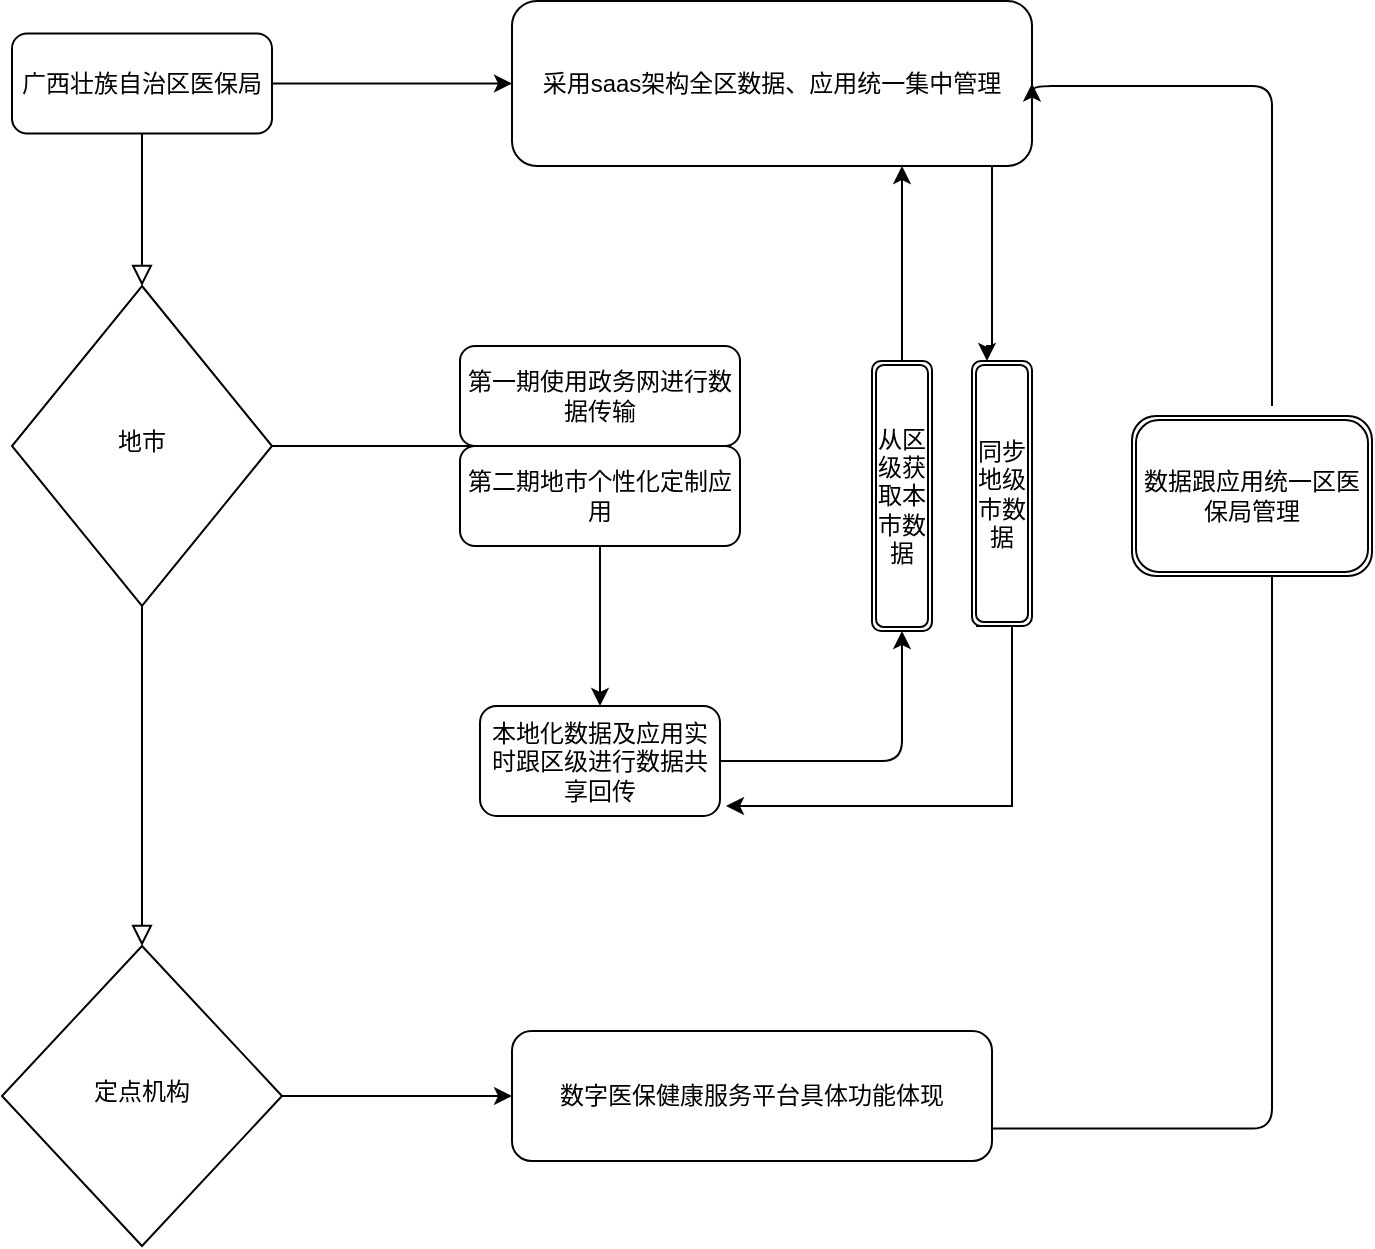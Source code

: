 <mxfile version="13.9.2" type="github">
  <diagram id="C5RBs43oDa-KdzZeNtuy" name="Page-1">
    <mxGraphModel dx="1422" dy="713" grid="1" gridSize="10" guides="1" tooltips="1" connect="1" arrows="1" fold="1" page="1" pageScale="1" pageWidth="827" pageHeight="1169" math="0" shadow="0">
      <root>
        <mxCell id="WIyWlLk6GJQsqaUBKTNV-0" />
        <mxCell id="WIyWlLk6GJQsqaUBKTNV-1" parent="WIyWlLk6GJQsqaUBKTNV-0" />
        <mxCell id="WIyWlLk6GJQsqaUBKTNV-2" value="" style="rounded=0;html=1;jettySize=auto;orthogonalLoop=1;fontSize=11;endArrow=block;endFill=0;endSize=8;strokeWidth=1;shadow=0;labelBackgroundColor=none;edgeStyle=orthogonalEdgeStyle;" parent="WIyWlLk6GJQsqaUBKTNV-1" source="WIyWlLk6GJQsqaUBKTNV-3" target="WIyWlLk6GJQsqaUBKTNV-6" edge="1">
          <mxGeometry relative="1" as="geometry" />
        </mxCell>
        <mxCell id="YHyM5I8geoffYpOXfYjA-1" value="" style="edgeStyle=orthogonalEdgeStyle;rounded=0;orthogonalLoop=1;jettySize=auto;html=1;" edge="1" parent="WIyWlLk6GJQsqaUBKTNV-1" source="WIyWlLk6GJQsqaUBKTNV-3" target="YHyM5I8geoffYpOXfYjA-0">
          <mxGeometry relative="1" as="geometry" />
        </mxCell>
        <mxCell id="WIyWlLk6GJQsqaUBKTNV-3" value="广西壮族自治区医保局" style="rounded=1;whiteSpace=wrap;html=1;fontSize=12;glass=0;strokeWidth=1;shadow=0;" parent="WIyWlLk6GJQsqaUBKTNV-1" vertex="1">
          <mxGeometry x="120" y="43.75" width="130" height="50" as="geometry" />
        </mxCell>
        <mxCell id="WIyWlLk6GJQsqaUBKTNV-4" value="" style="rounded=0;html=1;jettySize=auto;orthogonalLoop=1;fontSize=11;endArrow=block;endFill=0;endSize=8;strokeWidth=1;shadow=0;labelBackgroundColor=none;edgeStyle=orthogonalEdgeStyle;" parent="WIyWlLk6GJQsqaUBKTNV-1" source="WIyWlLk6GJQsqaUBKTNV-6" target="WIyWlLk6GJQsqaUBKTNV-10" edge="1">
          <mxGeometry y="20" relative="1" as="geometry">
            <mxPoint as="offset" />
          </mxGeometry>
        </mxCell>
        <mxCell id="YHyM5I8geoffYpOXfYjA-5" value="" style="edgeStyle=orthogonalEdgeStyle;rounded=0;orthogonalLoop=1;jettySize=auto;html=1;" edge="1" parent="WIyWlLk6GJQsqaUBKTNV-1" source="WIyWlLk6GJQsqaUBKTNV-6">
          <mxGeometry relative="1" as="geometry">
            <mxPoint x="370" y="250" as="targetPoint" />
          </mxGeometry>
        </mxCell>
        <mxCell id="WIyWlLk6GJQsqaUBKTNV-6" value="地市" style="rhombus;whiteSpace=wrap;html=1;shadow=0;fontFamily=Helvetica;fontSize=12;align=center;strokeWidth=1;spacing=6;spacingTop=-4;" parent="WIyWlLk6GJQsqaUBKTNV-1" vertex="1">
          <mxGeometry x="120" y="170" width="130" height="160" as="geometry" />
        </mxCell>
        <mxCell id="YHyM5I8geoffYpOXfYjA-26" value="" style="edgeStyle=orthogonalEdgeStyle;rounded=0;orthogonalLoop=1;jettySize=auto;html=1;" edge="1" parent="WIyWlLk6GJQsqaUBKTNV-1" source="WIyWlLk6GJQsqaUBKTNV-10" target="YHyM5I8geoffYpOXfYjA-8">
          <mxGeometry relative="1" as="geometry" />
        </mxCell>
        <mxCell id="WIyWlLk6GJQsqaUBKTNV-10" value="定点机构" style="rhombus;whiteSpace=wrap;html=1;shadow=0;fontFamily=Helvetica;fontSize=12;align=center;strokeWidth=1;spacing=6;spacingTop=-4;" parent="WIyWlLk6GJQsqaUBKTNV-1" vertex="1">
          <mxGeometry x="115" y="500" width="140" height="150" as="geometry" />
        </mxCell>
        <mxCell id="YHyM5I8geoffYpOXfYjA-38" value="" style="edgeStyle=orthogonalEdgeStyle;rounded=0;orthogonalLoop=1;jettySize=auto;html=1;entryX=0.25;entryY=0;entryDx=0;entryDy=0;" edge="1" parent="WIyWlLk6GJQsqaUBKTNV-1" source="YHyM5I8geoffYpOXfYjA-0" target="YHyM5I8geoffYpOXfYjA-37">
          <mxGeometry relative="1" as="geometry">
            <mxPoint x="610" y="200" as="targetPoint" />
            <Array as="points">
              <mxPoint x="610" y="200" />
              <mxPoint x="608" y="200" />
            </Array>
          </mxGeometry>
        </mxCell>
        <mxCell id="YHyM5I8geoffYpOXfYjA-0" value="采用saas架构全区数据、应用统一集中管理" style="whiteSpace=wrap;html=1;rounded=1;shadow=0;strokeWidth=1;glass=0;" vertex="1" parent="WIyWlLk6GJQsqaUBKTNV-1">
          <mxGeometry x="370" y="27.5" width="260" height="82.5" as="geometry" />
        </mxCell>
        <mxCell id="YHyM5I8geoffYpOXfYjA-7" value="第一期使用政务网进行数据传输" style="rounded=1;whiteSpace=wrap;html=1;" vertex="1" parent="WIyWlLk6GJQsqaUBKTNV-1">
          <mxGeometry x="344" y="200" width="140" height="50" as="geometry" />
        </mxCell>
        <mxCell id="YHyM5I8geoffYpOXfYjA-8" value="数字医保健康服务平台具体功能体现" style="rounded=1;whiteSpace=wrap;html=1;" vertex="1" parent="WIyWlLk6GJQsqaUBKTNV-1">
          <mxGeometry x="370" y="542.5" width="240" height="65" as="geometry" />
        </mxCell>
        <mxCell id="YHyM5I8geoffYpOXfYjA-15" value="" style="edgeStyle=segmentEdgeStyle;endArrow=classic;html=1;exitX=1;exitY=0.75;exitDx=0;exitDy=0;" edge="1" parent="WIyWlLk6GJQsqaUBKTNV-1" source="YHyM5I8geoffYpOXfYjA-8">
          <mxGeometry width="50" height="50" relative="1" as="geometry">
            <mxPoint x="600" y="530" as="sourcePoint" />
            <mxPoint x="720" y="290" as="targetPoint" />
            <Array as="points">
              <mxPoint x="750" y="591" />
              <mxPoint x="750" y="290" />
            </Array>
          </mxGeometry>
        </mxCell>
        <mxCell id="YHyM5I8geoffYpOXfYjA-16" value="数据跟应用统一区医保局管理" style="shape=ext;double=1;rounded=1;whiteSpace=wrap;html=1;" vertex="1" parent="WIyWlLk6GJQsqaUBKTNV-1">
          <mxGeometry x="680" y="235" width="120" height="80" as="geometry" />
        </mxCell>
        <mxCell id="YHyM5I8geoffYpOXfYjA-18" value="" style="edgeStyle=segmentEdgeStyle;endArrow=classic;html=1;entryX=1;entryY=0.5;entryDx=0;entryDy=0;" edge="1" parent="WIyWlLk6GJQsqaUBKTNV-1" target="YHyM5I8geoffYpOXfYjA-0">
          <mxGeometry width="50" height="50" relative="1" as="geometry">
            <mxPoint x="750" y="230" as="sourcePoint" />
            <mxPoint x="640" y="70" as="targetPoint" />
            <Array as="points">
              <mxPoint x="750" y="70" />
              <mxPoint x="630" y="70" />
            </Array>
          </mxGeometry>
        </mxCell>
        <mxCell id="YHyM5I8geoffYpOXfYjA-23" value="" style="edgeStyle=orthogonalEdgeStyle;rounded=0;orthogonalLoop=1;jettySize=auto;html=1;" edge="1" parent="WIyWlLk6GJQsqaUBKTNV-1" source="YHyM5I8geoffYpOXfYjA-21" target="YHyM5I8geoffYpOXfYjA-22">
          <mxGeometry relative="1" as="geometry" />
        </mxCell>
        <mxCell id="YHyM5I8geoffYpOXfYjA-21" value="第二期地市个性化定制应用" style="rounded=1;whiteSpace=wrap;html=1;" vertex="1" parent="WIyWlLk6GJQsqaUBKTNV-1">
          <mxGeometry x="344" y="250" width="140" height="50" as="geometry" />
        </mxCell>
        <mxCell id="YHyM5I8geoffYpOXfYjA-22" value="本地化数据及应用实时跟区级进行数据共享回传" style="whiteSpace=wrap;html=1;rounded=1;" vertex="1" parent="WIyWlLk6GJQsqaUBKTNV-1">
          <mxGeometry x="354" y="380" width="120" height="55" as="geometry" />
        </mxCell>
        <mxCell id="YHyM5I8geoffYpOXfYjA-32" value="" style="edgeStyle=segmentEdgeStyle;endArrow=classic;html=1;exitX=1;exitY=0.5;exitDx=0;exitDy=0;entryX=0.5;entryY=1;entryDx=0;entryDy=0;" edge="1" parent="WIyWlLk6GJQsqaUBKTNV-1" source="YHyM5I8geoffYpOXfYjA-22" target="YHyM5I8geoffYpOXfYjA-33">
          <mxGeometry width="50" height="50" relative="1" as="geometry">
            <mxPoint x="515" y="410" as="sourcePoint" />
            <mxPoint x="600" y="350" as="targetPoint" />
            <Array as="points">
              <mxPoint x="565" y="408" />
            </Array>
          </mxGeometry>
        </mxCell>
        <mxCell id="YHyM5I8geoffYpOXfYjA-36" value="" style="edgeStyle=orthogonalEdgeStyle;rounded=0;orthogonalLoop=1;jettySize=auto;html=1;" edge="1" parent="WIyWlLk6GJQsqaUBKTNV-1" source="YHyM5I8geoffYpOXfYjA-33" target="YHyM5I8geoffYpOXfYjA-0">
          <mxGeometry relative="1" as="geometry">
            <Array as="points">
              <mxPoint x="565" y="140" />
              <mxPoint x="565" y="140" />
            </Array>
          </mxGeometry>
        </mxCell>
        <mxCell id="YHyM5I8geoffYpOXfYjA-33" value="从区级获取本市数据" style="shape=ext;double=1;rounded=1;whiteSpace=wrap;html=1;" vertex="1" parent="WIyWlLk6GJQsqaUBKTNV-1">
          <mxGeometry x="550" y="207.5" width="30" height="135" as="geometry" />
        </mxCell>
        <mxCell id="YHyM5I8geoffYpOXfYjA-43" value="" style="edgeStyle=orthogonalEdgeStyle;rounded=0;orthogonalLoop=1;jettySize=auto;html=1;" edge="1" parent="WIyWlLk6GJQsqaUBKTNV-1">
          <mxGeometry relative="1" as="geometry">
            <mxPoint x="602" y="340" as="sourcePoint" />
            <mxPoint x="477" y="430" as="targetPoint" />
            <Array as="points">
              <mxPoint x="620" y="340" />
              <mxPoint x="620" y="430" />
            </Array>
          </mxGeometry>
        </mxCell>
        <mxCell id="YHyM5I8geoffYpOXfYjA-37" value="同步地级市数据" style="shape=ext;double=1;rounded=1;whiteSpace=wrap;html=1;" vertex="1" parent="WIyWlLk6GJQsqaUBKTNV-1">
          <mxGeometry x="600" y="207.5" width="30" height="132.5" as="geometry" />
        </mxCell>
      </root>
    </mxGraphModel>
  </diagram>
</mxfile>

